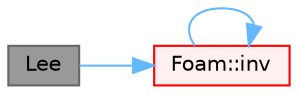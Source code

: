 digraph "Lee"
{
 // LATEX_PDF_SIZE
  bgcolor="transparent";
  edge [fontname=Helvetica,fontsize=10,labelfontname=Helvetica,labelfontsize=10];
  node [fontname=Helvetica,fontsize=10,shape=box,height=0.2,width=0.4];
  rankdir="LR";
  Node1 [id="Node000001",label="Lee",height=0.2,width=0.4,color="gray40", fillcolor="grey60", style="filled", fontcolor="black",tooltip=" "];
  Node1 -> Node2 [id="edge1_Node000001_Node000002",color="steelblue1",style="solid",tooltip=" "];
  Node2 [id="Node000002",label="Foam::inv",height=0.2,width=0.4,color="red", fillcolor="#FFF0F0", style="filled",URL="$namespaceFoam.html#ac51979edadae5b8ade119dd30b88e381",tooltip=" "];
  Node2 -> Node2 [id="edge2_Node000002_Node000002",color="steelblue1",style="solid",tooltip=" "];
}
